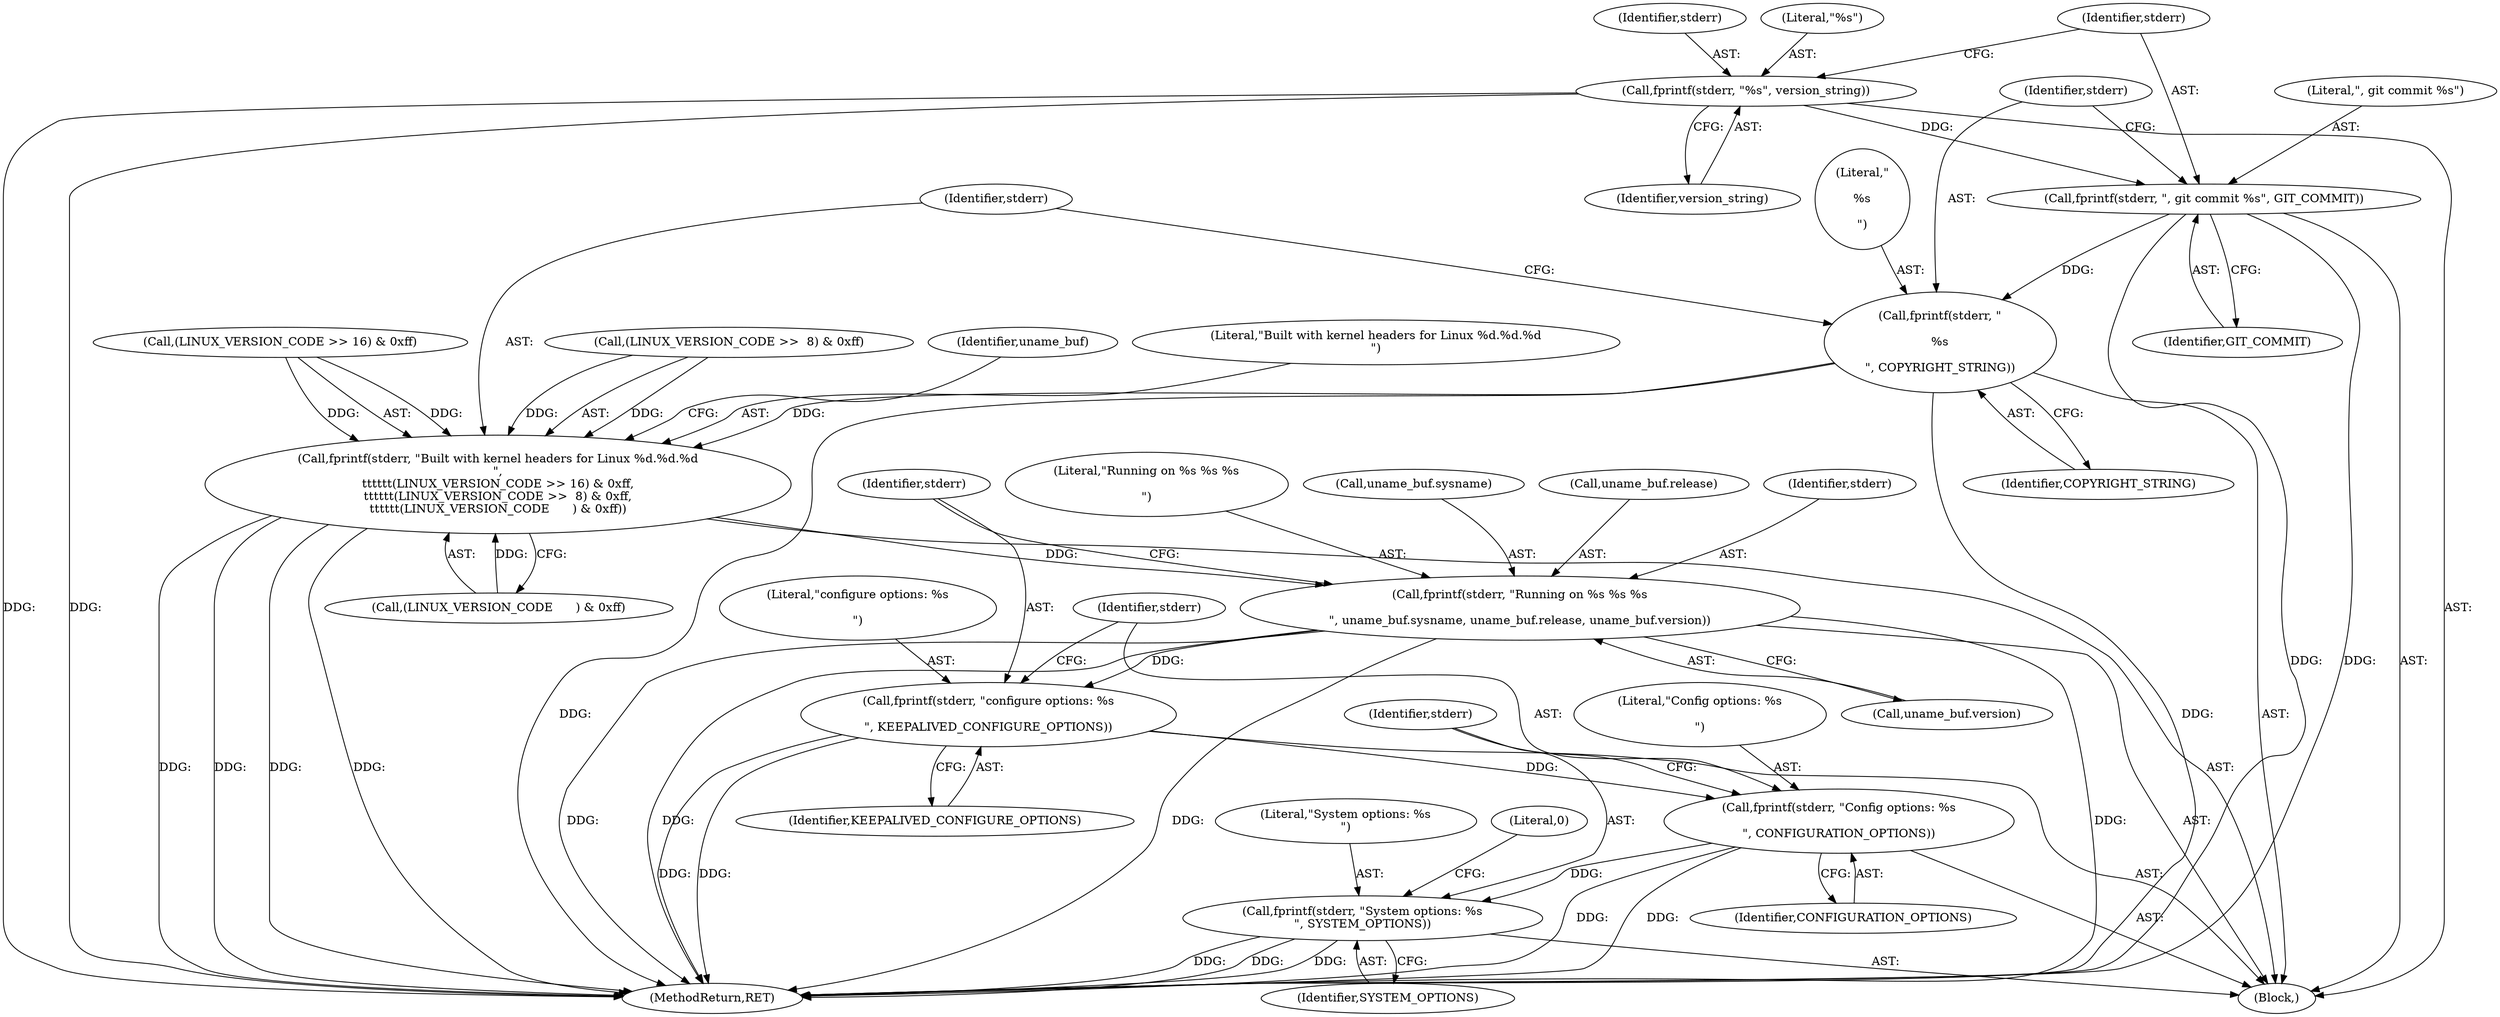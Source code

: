 digraph "0_keepalived_04f2d32871bb3b11d7dc024039952f2fe2750306@API" {
"1000201" [label="(Call,fprintf(stderr, \", git commit %s\", GIT_COMMIT))"];
"1000197" [label="(Call,fprintf(stderr, \"%s\", version_string))"];
"1000205" [label="(Call,fprintf(stderr, \"\n\n%s\n\n\", COPYRIGHT_STRING))"];
"1000209" [label="(Call,fprintf(stderr, \"Built with kernel headers for Linux %d.%d.%d\n\",\n\t\t\t\t\t\t(LINUX_VERSION_CODE >> 16) & 0xff,\n\t\t\t\t\t\t(LINUX_VERSION_CODE >>  8) & 0xff,\n\t\t\t\t\t\t(LINUX_VERSION_CODE      ) & 0xff))"];
"1000229" [label="(Call,fprintf(stderr, \"Running on %s %s %s\n\n\", uname_buf.sysname, uname_buf.release, uname_buf.version))"];
"1000241" [label="(Call,fprintf(stderr, \"configure options: %s\n\n\", KEEPALIVED_CONFIGURE_OPTIONS))"];
"1000245" [label="(Call,fprintf(stderr, \"Config options: %s\n\n\", CONFIGURATION_OPTIONS))"];
"1000249" [label="(Call,fprintf(stderr, \"System options: %s\n\", SYSTEM_OPTIONS))"];
"1000199" [label="(Literal,\"%s\")"];
"1000217" [label="(Call,(LINUX_VERSION_CODE >>  8) & 0xff)"];
"1000232" [label="(Call,uname_buf.sysname)"];
"1000211" [label="(Literal,\"Built with kernel headers for Linux %d.%d.%d\n\")"];
"1000246" [label="(Identifier,stderr)"];
"1000200" [label="(Identifier,version_string)"];
"1000251" [label="(Literal,\"System options: %s\n\")"];
"1000254" [label="(Literal,0)"];
"1000243" [label="(Literal,\"configure options: %s\n\n\")"];
"1000207" [label="(Literal,\"\n\n%s\n\n\")"];
"1000202" [label="(Identifier,stderr)"];
"1000245" [label="(Call,fprintf(stderr, \"Config options: %s\n\n\", CONFIGURATION_OPTIONS))"];
"1000208" [label="(Identifier,COPYRIGHT_STRING)"];
"1000235" [label="(Call,uname_buf.release)"];
"1000244" [label="(Identifier,KEEPALIVED_CONFIGURE_OPTIONS)"];
"1000212" [label="(Call,(LINUX_VERSION_CODE >> 16) & 0xff)"];
"1000203" [label="(Literal,\", git commit %s\")"];
"1000230" [label="(Identifier,stderr)"];
"1000201" [label="(Call,fprintf(stderr, \", git commit %s\", GIT_COMMIT))"];
"1000210" [label="(Identifier,stderr)"];
"1000247" [label="(Literal,\"Config options: %s\n\n\")"];
"1000206" [label="(Identifier,stderr)"];
"1000241" [label="(Call,fprintf(stderr, \"configure options: %s\n\n\", KEEPALIVED_CONFIGURE_OPTIONS))"];
"1000242" [label="(Identifier,stderr)"];
"1000252" [label="(Identifier,SYSTEM_OPTIONS)"];
"1000198" [label="(Identifier,stderr)"];
"1000222" [label="(Call,(LINUX_VERSION_CODE      ) & 0xff)"];
"1000248" [label="(Identifier,CONFIGURATION_OPTIONS)"];
"1000209" [label="(Call,fprintf(stderr, \"Built with kernel headers for Linux %d.%d.%d\n\",\n\t\t\t\t\t\t(LINUX_VERSION_CODE >> 16) & 0xff,\n\t\t\t\t\t\t(LINUX_VERSION_CODE >>  8) & 0xff,\n\t\t\t\t\t\t(LINUX_VERSION_CODE      ) & 0xff))"];
"1000228" [label="(Identifier,uname_buf)"];
"1000231" [label="(Literal,\"Running on %s %s %s\n\n\")"];
"1000204" [label="(Identifier,GIT_COMMIT)"];
"1000205" [label="(Call,fprintf(stderr, \"\n\n%s\n\n\", COPYRIGHT_STRING))"];
"1000238" [label="(Call,uname_buf.version)"];
"1000250" [label="(Identifier,stderr)"];
"1000197" [label="(Call,fprintf(stderr, \"%s\", version_string))"];
"1000195" [label="(Block,)"];
"1000249" [label="(Call,fprintf(stderr, \"System options: %s\n\", SYSTEM_OPTIONS))"];
"1000745" [label="(MethodReturn,RET)"];
"1000229" [label="(Call,fprintf(stderr, \"Running on %s %s %s\n\n\", uname_buf.sysname, uname_buf.release, uname_buf.version))"];
"1000201" -> "1000195"  [label="AST: "];
"1000201" -> "1000204"  [label="CFG: "];
"1000202" -> "1000201"  [label="AST: "];
"1000203" -> "1000201"  [label="AST: "];
"1000204" -> "1000201"  [label="AST: "];
"1000206" -> "1000201"  [label="CFG: "];
"1000201" -> "1000745"  [label="DDG: "];
"1000201" -> "1000745"  [label="DDG: "];
"1000197" -> "1000201"  [label="DDG: "];
"1000201" -> "1000205"  [label="DDG: "];
"1000197" -> "1000195"  [label="AST: "];
"1000197" -> "1000200"  [label="CFG: "];
"1000198" -> "1000197"  [label="AST: "];
"1000199" -> "1000197"  [label="AST: "];
"1000200" -> "1000197"  [label="AST: "];
"1000202" -> "1000197"  [label="CFG: "];
"1000197" -> "1000745"  [label="DDG: "];
"1000197" -> "1000745"  [label="DDG: "];
"1000205" -> "1000195"  [label="AST: "];
"1000205" -> "1000208"  [label="CFG: "];
"1000206" -> "1000205"  [label="AST: "];
"1000207" -> "1000205"  [label="AST: "];
"1000208" -> "1000205"  [label="AST: "];
"1000210" -> "1000205"  [label="CFG: "];
"1000205" -> "1000745"  [label="DDG: "];
"1000205" -> "1000745"  [label="DDG: "];
"1000205" -> "1000209"  [label="DDG: "];
"1000209" -> "1000195"  [label="AST: "];
"1000209" -> "1000222"  [label="CFG: "];
"1000210" -> "1000209"  [label="AST: "];
"1000211" -> "1000209"  [label="AST: "];
"1000212" -> "1000209"  [label="AST: "];
"1000217" -> "1000209"  [label="AST: "];
"1000222" -> "1000209"  [label="AST: "];
"1000228" -> "1000209"  [label="CFG: "];
"1000209" -> "1000745"  [label="DDG: "];
"1000209" -> "1000745"  [label="DDG: "];
"1000209" -> "1000745"  [label="DDG: "];
"1000209" -> "1000745"  [label="DDG: "];
"1000212" -> "1000209"  [label="DDG: "];
"1000212" -> "1000209"  [label="DDG: "];
"1000217" -> "1000209"  [label="DDG: "];
"1000217" -> "1000209"  [label="DDG: "];
"1000222" -> "1000209"  [label="DDG: "];
"1000209" -> "1000229"  [label="DDG: "];
"1000229" -> "1000195"  [label="AST: "];
"1000229" -> "1000238"  [label="CFG: "];
"1000230" -> "1000229"  [label="AST: "];
"1000231" -> "1000229"  [label="AST: "];
"1000232" -> "1000229"  [label="AST: "];
"1000235" -> "1000229"  [label="AST: "];
"1000238" -> "1000229"  [label="AST: "];
"1000242" -> "1000229"  [label="CFG: "];
"1000229" -> "1000745"  [label="DDG: "];
"1000229" -> "1000745"  [label="DDG: "];
"1000229" -> "1000745"  [label="DDG: "];
"1000229" -> "1000745"  [label="DDG: "];
"1000229" -> "1000241"  [label="DDG: "];
"1000241" -> "1000195"  [label="AST: "];
"1000241" -> "1000244"  [label="CFG: "];
"1000242" -> "1000241"  [label="AST: "];
"1000243" -> "1000241"  [label="AST: "];
"1000244" -> "1000241"  [label="AST: "];
"1000246" -> "1000241"  [label="CFG: "];
"1000241" -> "1000745"  [label="DDG: "];
"1000241" -> "1000745"  [label="DDG: "];
"1000241" -> "1000245"  [label="DDG: "];
"1000245" -> "1000195"  [label="AST: "];
"1000245" -> "1000248"  [label="CFG: "];
"1000246" -> "1000245"  [label="AST: "];
"1000247" -> "1000245"  [label="AST: "];
"1000248" -> "1000245"  [label="AST: "];
"1000250" -> "1000245"  [label="CFG: "];
"1000245" -> "1000745"  [label="DDG: "];
"1000245" -> "1000745"  [label="DDG: "];
"1000245" -> "1000249"  [label="DDG: "];
"1000249" -> "1000195"  [label="AST: "];
"1000249" -> "1000252"  [label="CFG: "];
"1000250" -> "1000249"  [label="AST: "];
"1000251" -> "1000249"  [label="AST: "];
"1000252" -> "1000249"  [label="AST: "];
"1000254" -> "1000249"  [label="CFG: "];
"1000249" -> "1000745"  [label="DDG: "];
"1000249" -> "1000745"  [label="DDG: "];
"1000249" -> "1000745"  [label="DDG: "];
}

